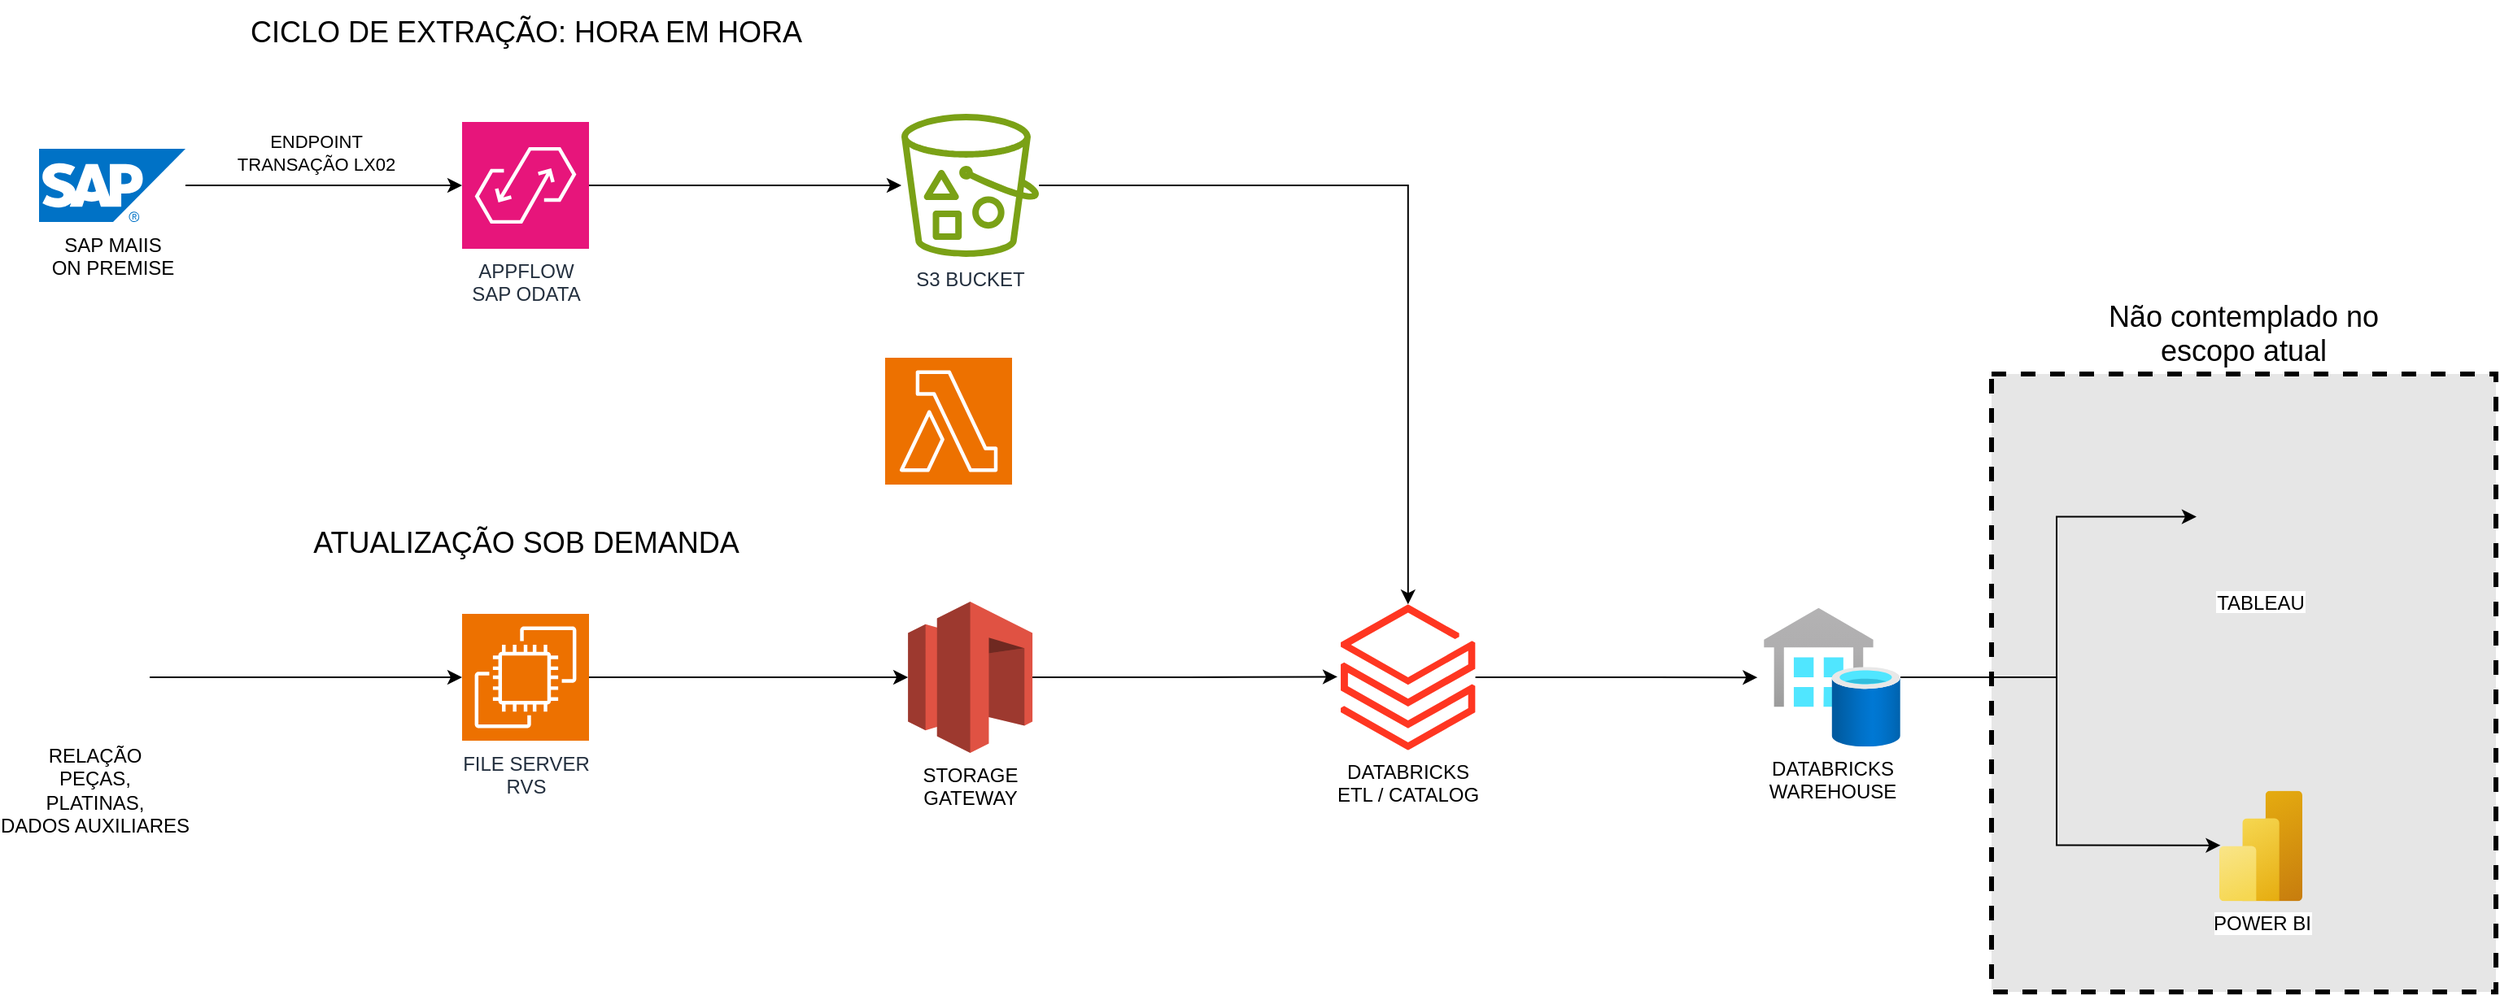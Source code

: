 <mxfile version="23.1.1" type="github" pages="4">
  <diagram name="CONECTION - ODATA" id="UidrZuAmAdqeSwWHQQSL">
    <mxGraphModel dx="1183" dy="623" grid="1" gridSize="10" guides="1" tooltips="1" connect="1" arrows="1" fold="1" page="1" pageScale="1" pageWidth="1169" pageHeight="827" math="0" shadow="0">
      <root>
        <mxCell id="0" />
        <mxCell id="1" parent="0" />
        <mxCell id="F5Ncu29IYRoZZnKg7ni3-1" value="&lt;font style=&quot;font-size: 18px;&quot;&gt;Não contemplado no &lt;br&gt;escopo atual&lt;/font&gt;" style="rounded=0;whiteSpace=wrap;html=1;dashed=1;strokeWidth=3;fillColor=#E6E6E6;labelPosition=center;verticalLabelPosition=top;align=center;verticalAlign=bottom;" vertex="1" parent="1">
          <mxGeometry x="1420" y="310" width="310" height="380" as="geometry" />
        </mxCell>
        <mxCell id="kcRMIoyiPNjC05RE6Iwy-9" style="edgeStyle=orthogonalEdgeStyle;rounded=0;orthogonalLoop=1;jettySize=auto;html=1;" parent="1" source="kcRMIoyiPNjC05RE6Iwy-1" target="kcRMIoyiPNjC05RE6Iwy-3" edge="1">
          <mxGeometry relative="1" as="geometry" />
        </mxCell>
        <mxCell id="kcRMIoyiPNjC05RE6Iwy-10" value="ENDPOINT&lt;br&gt;TRANSAÇÃO LX02" style="edgeLabel;html=1;align=center;verticalAlign=middle;resizable=0;points=[];" parent="kcRMIoyiPNjC05RE6Iwy-9" vertex="1" connectable="0">
          <mxGeometry x="0.196" relative="1" as="geometry">
            <mxPoint x="-22" y="-20" as="offset" />
          </mxGeometry>
        </mxCell>
        <mxCell id="kcRMIoyiPNjC05RE6Iwy-1" value="SAP MAIIS&lt;br&gt;ON PREMISE" style="image;sketch=0;aspect=fixed;html=1;points=[];align=center;fontSize=12;image=img/lib/mscae/SAP_HANA_on_Azure.svg;" parent="1" vertex="1">
          <mxGeometry x="220" y="171.5" width="90" height="45" as="geometry" />
        </mxCell>
        <mxCell id="kcRMIoyiPNjC05RE6Iwy-19" style="edgeStyle=orthogonalEdgeStyle;rounded=0;orthogonalLoop=1;jettySize=auto;html=1;" parent="1" source="kcRMIoyiPNjC05RE6Iwy-2" target="kcRMIoyiPNjC05RE6Iwy-18" edge="1">
          <mxGeometry relative="1" as="geometry" />
        </mxCell>
        <mxCell id="kcRMIoyiPNjC05RE6Iwy-2" value="RELAÇÃO&lt;br&gt;PEÇAS,&lt;br&gt;PLATINAS,&lt;br&gt;DADOS AUXILIARES" style="shape=image;html=1;verticalAlign=top;verticalLabelPosition=bottom;labelBackgroundColor=#ffffff;imageAspect=0;aspect=fixed;image=https://cdn3.iconfinder.com/data/icons/brands-applications/512/Excel_D-128.png" parent="1" vertex="1">
          <mxGeometry x="220" y="462.5" width="68" height="68" as="geometry" />
        </mxCell>
        <mxCell id="kcRMIoyiPNjC05RE6Iwy-11" style="edgeStyle=orthogonalEdgeStyle;rounded=0;orthogonalLoop=1;jettySize=auto;html=1;" parent="1" source="kcRMIoyiPNjC05RE6Iwy-3" target="kcRMIoyiPNjC05RE6Iwy-4" edge="1">
          <mxGeometry relative="1" as="geometry" />
        </mxCell>
        <mxCell id="kcRMIoyiPNjC05RE6Iwy-3" value="APPFLOW&lt;br&gt;SAP ODATA" style="sketch=0;points=[[0,0,0],[0.25,0,0],[0.5,0,0],[0.75,0,0],[1,0,0],[0,1,0],[0.25,1,0],[0.5,1,0],[0.75,1,0],[1,1,0],[0,0.25,0],[0,0.5,0],[0,0.75,0],[1,0.25,0],[1,0.5,0],[1,0.75,0]];outlineConnect=0;fontColor=#232F3E;fillColor=#E7157B;strokeColor=#ffffff;dashed=0;verticalLabelPosition=bottom;verticalAlign=top;align=center;html=1;fontSize=12;fontStyle=0;aspect=fixed;shape=mxgraph.aws4.resourceIcon;resIcon=mxgraph.aws4.appflow;" parent="1" vertex="1">
          <mxGeometry x="480" y="155" width="78" height="78" as="geometry" />
        </mxCell>
        <mxCell id="kcRMIoyiPNjC05RE6Iwy-4" value="S3 BUCKET" style="sketch=0;outlineConnect=0;fontColor=#232F3E;gradientColor=none;fillColor=#7AA116;strokeColor=none;dashed=0;verticalLabelPosition=bottom;verticalAlign=top;align=center;html=1;fontSize=12;fontStyle=0;aspect=fixed;pointerEvents=1;shape=mxgraph.aws4.bucket_with_objects;" parent="1" vertex="1">
          <mxGeometry x="750" y="150" width="84.62" height="88" as="geometry" />
        </mxCell>
        <mxCell id="kcRMIoyiPNjC05RE6Iwy-5" value="DATABRICKS&lt;br&gt;ETL / CATALOG" style="image;aspect=fixed;html=1;points=[];align=center;fontSize=12;image=img/lib/azure2/analytics/Azure_Databricks.svg;" parent="1" vertex="1">
          <mxGeometry x="1020" y="451.67" width="82.8" height="89.66" as="geometry" />
        </mxCell>
        <mxCell id="kcRMIoyiPNjC05RE6Iwy-27" style="edgeStyle=orthogonalEdgeStyle;rounded=0;orthogonalLoop=1;jettySize=auto;html=1;entryX=0;entryY=0.5;entryDx=0;entryDy=0;" parent="1" source="kcRMIoyiPNjC05RE6Iwy-6" target="kcRMIoyiPNjC05RE6Iwy-8" edge="1">
          <mxGeometry relative="1" as="geometry">
            <Array as="points">
              <mxPoint x="1460" y="497" />
              <mxPoint x="1460" y="398" />
            </Array>
          </mxGeometry>
        </mxCell>
        <mxCell id="kcRMIoyiPNjC05RE6Iwy-6" value="DATABRICKS&lt;br&gt;WAREHOUSE" style="image;aspect=fixed;html=1;points=[];align=center;fontSize=12;image=img/lib/azure2/databases/SQL_Data_Warehouses.svg;" parent="1" vertex="1">
          <mxGeometry x="1280" y="453.85" width="84" height="85.31" as="geometry" />
        </mxCell>
        <mxCell id="kcRMIoyiPNjC05RE6Iwy-7" value="POWER BI" style="image;aspect=fixed;html=1;points=[];align=center;fontSize=12;image=img/lib/azure2/analytics/Power_BI_Embedded.svg;" parent="1" vertex="1">
          <mxGeometry x="1560" y="566.25" width="51" height="68" as="geometry" />
        </mxCell>
        <mxCell id="kcRMIoyiPNjC05RE6Iwy-8" value="TABLEAU" style="shape=image;verticalLabelPosition=bottom;labelBackgroundColor=default;verticalAlign=top;aspect=fixed;imageAspect=0;image=https://cdn.worldvectorlogo.com/logos/tableau-software.svg;" parent="1" vertex="1">
          <mxGeometry x="1545.98" y="358.75" width="79.05" height="78" as="geometry" />
        </mxCell>
        <mxCell id="kcRMIoyiPNjC05RE6Iwy-13" value="&lt;font style=&quot;font-size: 18px;&quot;&gt;CICLO DE EXTRAÇÃO: HORA EM HORA&lt;/font&gt;" style="text;html=1;align=center;verticalAlign=middle;resizable=0;points=[];autosize=1;strokeColor=none;fillColor=none;" parent="1" vertex="1">
          <mxGeometry x="339" y="80" width="360" height="40" as="geometry" />
        </mxCell>
        <mxCell id="kcRMIoyiPNjC05RE6Iwy-15" style="edgeStyle=orthogonalEdgeStyle;rounded=0;orthogonalLoop=1;jettySize=auto;html=1;" parent="1" source="kcRMIoyiPNjC05RE6Iwy-4" target="kcRMIoyiPNjC05RE6Iwy-5" edge="1">
          <mxGeometry relative="1" as="geometry" />
        </mxCell>
        <mxCell id="kcRMIoyiPNjC05RE6Iwy-18" value="FILE SERVER&lt;br&gt;RVS" style="sketch=0;points=[[0,0,0],[0.25,0,0],[0.5,0,0],[0.75,0,0],[1,0,0],[0,1,0],[0.25,1,0],[0.5,1,0],[0.75,1,0],[1,1,0],[0,0.25,0],[0,0.5,0],[0,0.75,0],[1,0.25,0],[1,0.5,0],[1,0.75,0]];outlineConnect=0;fontColor=#232F3E;fillColor=#ED7100;strokeColor=#ffffff;dashed=0;verticalLabelPosition=bottom;verticalAlign=top;align=center;html=1;fontSize=12;fontStyle=0;aspect=fixed;shape=mxgraph.aws4.resourceIcon;resIcon=mxgraph.aws4.ec2;" parent="1" vertex="1">
          <mxGeometry x="480" y="457.5" width="78" height="78" as="geometry" />
        </mxCell>
        <mxCell id="kcRMIoyiPNjC05RE6Iwy-21" value="STORAGE&lt;br&gt;GATEWAY" style="outlineConnect=0;dashed=0;verticalLabelPosition=bottom;verticalAlign=top;align=center;html=1;shape=mxgraph.aws3.storage_gateway;fillColor=#E05243;gradientColor=none;" parent="1" vertex="1">
          <mxGeometry x="754.06" y="450" width="76.5" height="93" as="geometry" />
        </mxCell>
        <mxCell id="kcRMIoyiPNjC05RE6Iwy-22" style="edgeStyle=orthogonalEdgeStyle;rounded=0;orthogonalLoop=1;jettySize=auto;html=1;entryX=0;entryY=0.5;entryDx=0;entryDy=0;entryPerimeter=0;" parent="1" source="kcRMIoyiPNjC05RE6Iwy-18" target="kcRMIoyiPNjC05RE6Iwy-21" edge="1">
          <mxGeometry relative="1" as="geometry" />
        </mxCell>
        <mxCell id="kcRMIoyiPNjC05RE6Iwy-23" style="edgeStyle=orthogonalEdgeStyle;rounded=0;orthogonalLoop=1;jettySize=auto;html=1;entryX=-0.024;entryY=0.497;entryDx=0;entryDy=0;entryPerimeter=0;" parent="1" source="kcRMIoyiPNjC05RE6Iwy-21" target="kcRMIoyiPNjC05RE6Iwy-5" edge="1">
          <mxGeometry relative="1" as="geometry" />
        </mxCell>
        <mxCell id="kcRMIoyiPNjC05RE6Iwy-24" value="&lt;span style=&quot;font-size: 18px;&quot;&gt;ATUALIZAÇÃO SOB DEMANDA&lt;/span&gt;" style="text;html=1;align=center;verticalAlign=middle;resizable=0;points=[];autosize=1;strokeColor=none;fillColor=none;" parent="1" vertex="1">
          <mxGeometry x="374" y="394" width="290" height="40" as="geometry" />
        </mxCell>
        <mxCell id="kcRMIoyiPNjC05RE6Iwy-26" style="edgeStyle=orthogonalEdgeStyle;rounded=0;orthogonalLoop=1;jettySize=auto;html=1;entryX=-0.046;entryY=0.501;entryDx=0;entryDy=0;entryPerimeter=0;" parent="1" source="kcRMIoyiPNjC05RE6Iwy-5" target="kcRMIoyiPNjC05RE6Iwy-6" edge="1">
          <mxGeometry relative="1" as="geometry" />
        </mxCell>
        <mxCell id="kcRMIoyiPNjC05RE6Iwy-28" style="edgeStyle=orthogonalEdgeStyle;rounded=0;orthogonalLoop=1;jettySize=auto;html=1;entryX=0.014;entryY=0.494;entryDx=0;entryDy=0;entryPerimeter=0;" parent="1" source="kcRMIoyiPNjC05RE6Iwy-6" target="kcRMIoyiPNjC05RE6Iwy-7" edge="1">
          <mxGeometry relative="1" as="geometry">
            <Array as="points">
              <mxPoint x="1460" y="497" />
              <mxPoint x="1460" y="600" />
            </Array>
          </mxGeometry>
        </mxCell>
        <mxCell id="6CaCfwQ1K0hfqUPCSmio-1" value="" style="sketch=0;points=[[0,0,0],[0.25,0,0],[0.5,0,0],[0.75,0,0],[1,0,0],[0,1,0],[0.25,1,0],[0.5,1,0],[0.75,1,0],[1,1,0],[0,0.25,0],[0,0.5,0],[0,0.75,0],[1,0.25,0],[1,0.5,0],[1,0.75,0]];outlineConnect=0;fontColor=#232F3E;fillColor=#ED7100;strokeColor=#ffffff;dashed=0;verticalLabelPosition=bottom;verticalAlign=top;align=center;html=1;fontSize=12;fontStyle=0;aspect=fixed;shape=mxgraph.aws4.resourceIcon;resIcon=mxgraph.aws4.lambda;" vertex="1" parent="1">
          <mxGeometry x="740" y="300" width="78" height="78" as="geometry" />
        </mxCell>
      </root>
    </mxGraphModel>
  </diagram>
  <diagram name="CONECTION - RVS" id="KLd2XLQ2eiXw8zhladaL">
    <mxGraphModel dx="1420" dy="747" grid="1" gridSize="10" guides="1" tooltips="1" connect="1" arrows="1" fold="1" page="1" pageScale="1" pageWidth="1169" pageHeight="827" math="0" shadow="0">
      <root>
        <mxCell id="B0Wa1UnxVgJV-3vDql_I-0" />
        <mxCell id="B0Wa1UnxVgJV-3vDql_I-1" parent="B0Wa1UnxVgJV-3vDql_I-0" />
        <mxCell id="B0Wa1UnxVgJV-3vDql_I-2" value="&lt;font style=&quot;font-size: 18px;&quot;&gt;Não contemplado no &lt;br&gt;escopo atual&lt;/font&gt;" style="rounded=0;whiteSpace=wrap;html=1;dashed=1;strokeWidth=3;fillColor=#E6E6E6;labelPosition=center;verticalLabelPosition=top;align=center;verticalAlign=bottom;" parent="B0Wa1UnxVgJV-3vDql_I-1" vertex="1">
          <mxGeometry x="1225.94" y="199.5" width="310" height="380" as="geometry" />
        </mxCell>
        <mxCell id="Zg9MgK8GXqTkuD5mNvaN-8" style="edgeStyle=orthogonalEdgeStyle;rounded=0;orthogonalLoop=1;jettySize=auto;html=1;" parent="B0Wa1UnxVgJV-3vDql_I-1" source="B0Wa1UnxVgJV-3vDql_I-5" target="B0Wa1UnxVgJV-3vDql_I-18" edge="1">
          <mxGeometry relative="1" as="geometry" />
        </mxCell>
        <mxCell id="Zg9MgK8GXqTkuD5mNvaN-10" value="CICLO DE EXTRAÇÃO: &lt;br&gt;HORA EM HORA" style="edgeLabel;html=1;align=center;verticalAlign=middle;resizable=0;points=[];" parent="Zg9MgK8GXqTkuD5mNvaN-8" vertex="1" connectable="0">
          <mxGeometry x="-0.549" y="1" relative="1" as="geometry">
            <mxPoint x="23" y="-22" as="offset" />
          </mxGeometry>
        </mxCell>
        <mxCell id="B0Wa1UnxVgJV-3vDql_I-5" value="SAP MAIIS&lt;br&gt;ON PREMISE" style="image;sketch=0;aspect=fixed;html=1;points=[];align=center;fontSize=12;image=img/lib/mscae/SAP_HANA_on_Azure.svg;" parent="B0Wa1UnxVgJV-3vDql_I-1" vertex="1">
          <mxGeometry x="240" y="170" width="90" height="45" as="geometry" />
        </mxCell>
        <mxCell id="B0Wa1UnxVgJV-3vDql_I-7" value="RELAÇÃO&lt;br&gt;PEÇAS,&lt;br&gt;PLATINAS,&lt;br&gt;DADOS AUXILIARES" style="shape=image;html=1;verticalAlign=top;verticalLabelPosition=bottom;labelBackgroundColor=#ffffff;imageAspect=0;aspect=fixed;image=https://cdn3.iconfinder.com/data/icons/brands-applications/512/Excel_D-128.png" parent="B0Wa1UnxVgJV-3vDql_I-1" vertex="1">
          <mxGeometry x="240" y="352.5" width="68" height="68" as="geometry" />
        </mxCell>
        <mxCell id="B0Wa1UnxVgJV-3vDql_I-11" value="DATABRICKS&lt;br&gt;ETL / CATALOG" style="image;aspect=fixed;html=1;points=[];align=center;fontSize=12;image=img/lib/azure2/analytics/Azure_Databricks.svg;" parent="B0Wa1UnxVgJV-3vDql_I-1" vertex="1">
          <mxGeometry x="895.94" y="341.17" width="82.8" height="89.66" as="geometry" />
        </mxCell>
        <mxCell id="B0Wa1UnxVgJV-3vDql_I-12" style="edgeStyle=orthogonalEdgeStyle;rounded=0;orthogonalLoop=1;jettySize=auto;html=1;entryX=0;entryY=0.5;entryDx=0;entryDy=0;" parent="B0Wa1UnxVgJV-3vDql_I-1" source="B0Wa1UnxVgJV-3vDql_I-13" target="B0Wa1UnxVgJV-3vDql_I-15" edge="1">
          <mxGeometry relative="1" as="geometry">
            <Array as="points">
              <mxPoint x="1265.94" y="386.5" />
              <mxPoint x="1265.94" y="287.5" />
            </Array>
          </mxGeometry>
        </mxCell>
        <mxCell id="B0Wa1UnxVgJV-3vDql_I-13" value="DATABRICKS&lt;br&gt;WAREHOUSE" style="image;aspect=fixed;html=1;points=[];align=center;fontSize=12;image=img/lib/azure2/databases/SQL_Data_Warehouses.svg;" parent="B0Wa1UnxVgJV-3vDql_I-1" vertex="1">
          <mxGeometry x="1085.94" y="343.35" width="84" height="85.31" as="geometry" />
        </mxCell>
        <mxCell id="B0Wa1UnxVgJV-3vDql_I-14" value="POWER BI" style="image;aspect=fixed;html=1;points=[];align=center;fontSize=12;image=img/lib/azure2/analytics/Power_BI_Embedded.svg;" parent="B0Wa1UnxVgJV-3vDql_I-1" vertex="1">
          <mxGeometry x="1365.94" y="455.75" width="51" height="68" as="geometry" />
        </mxCell>
        <mxCell id="B0Wa1UnxVgJV-3vDql_I-15" value="TABLEAU" style="shape=image;verticalLabelPosition=bottom;labelBackgroundColor=default;verticalAlign=top;aspect=fixed;imageAspect=0;image=https://cdn.worldvectorlogo.com/logos/tableau-software.svg;" parent="B0Wa1UnxVgJV-3vDql_I-1" vertex="1">
          <mxGeometry x="1351.92" y="248.25" width="79.05" height="78" as="geometry" />
        </mxCell>
        <mxCell id="B0Wa1UnxVgJV-3vDql_I-18" value="FILE SERVER&lt;br&gt;RVS" style="sketch=0;points=[[0,0,0],[0.25,0,0],[0.5,0,0],[0.75,0,0],[1,0,0],[0,1,0],[0.25,1,0],[0.5,1,0],[0.75,1,0],[1,1,0],[0,0.25,0],[0,0.5,0],[0,0.75,0],[1,0.25,0],[1,0.5,0],[1,0.75,0]];outlineConnect=0;fontColor=#232F3E;fillColor=#ED7100;strokeColor=#ffffff;dashed=0;verticalLabelPosition=bottom;verticalAlign=top;align=center;html=1;fontSize=12;fontStyle=0;aspect=fixed;shape=mxgraph.aws4.resourceIcon;resIcon=mxgraph.aws4.ec2;" parent="B0Wa1UnxVgJV-3vDql_I-1" vertex="1">
          <mxGeometry x="500" y="347" width="78" height="78" as="geometry" />
        </mxCell>
        <mxCell id="B0Wa1UnxVgJV-3vDql_I-19" value="STORAGE&lt;br&gt;GATEWAY" style="outlineConnect=0;dashed=0;verticalLabelPosition=bottom;verticalAlign=top;align=center;html=1;shape=mxgraph.aws3.storage_gateway;fillColor=#E05243;gradientColor=none;" parent="B0Wa1UnxVgJV-3vDql_I-1" vertex="1">
          <mxGeometry x="700" y="339.5" width="76.5" height="93" as="geometry" />
        </mxCell>
        <mxCell id="B0Wa1UnxVgJV-3vDql_I-20" style="edgeStyle=orthogonalEdgeStyle;rounded=0;orthogonalLoop=1;jettySize=auto;html=1;entryX=0;entryY=0.5;entryDx=0;entryDy=0;entryPerimeter=0;" parent="B0Wa1UnxVgJV-3vDql_I-1" source="B0Wa1UnxVgJV-3vDql_I-18" target="B0Wa1UnxVgJV-3vDql_I-19" edge="1">
          <mxGeometry relative="1" as="geometry" />
        </mxCell>
        <mxCell id="B0Wa1UnxVgJV-3vDql_I-21" style="edgeStyle=orthogonalEdgeStyle;rounded=0;orthogonalLoop=1;jettySize=auto;html=1;entryX=-0.024;entryY=0.497;entryDx=0;entryDy=0;entryPerimeter=0;" parent="B0Wa1UnxVgJV-3vDql_I-1" source="B0Wa1UnxVgJV-3vDql_I-19" target="B0Wa1UnxVgJV-3vDql_I-11" edge="1">
          <mxGeometry relative="1" as="geometry" />
        </mxCell>
        <mxCell id="B0Wa1UnxVgJV-3vDql_I-23" style="edgeStyle=orthogonalEdgeStyle;rounded=0;orthogonalLoop=1;jettySize=auto;html=1;entryX=-0.046;entryY=0.501;entryDx=0;entryDy=0;entryPerimeter=0;" parent="B0Wa1UnxVgJV-3vDql_I-1" source="B0Wa1UnxVgJV-3vDql_I-11" target="B0Wa1UnxVgJV-3vDql_I-13" edge="1">
          <mxGeometry relative="1" as="geometry" />
        </mxCell>
        <mxCell id="B0Wa1UnxVgJV-3vDql_I-24" style="edgeStyle=orthogonalEdgeStyle;rounded=0;orthogonalLoop=1;jettySize=auto;html=1;entryX=0.014;entryY=0.494;entryDx=0;entryDy=0;entryPerimeter=0;" parent="B0Wa1UnxVgJV-3vDql_I-1" source="B0Wa1UnxVgJV-3vDql_I-13" target="B0Wa1UnxVgJV-3vDql_I-14" edge="1">
          <mxGeometry relative="1" as="geometry">
            <Array as="points">
              <mxPoint x="1265.94" y="386.5" />
              <mxPoint x="1265.94" y="489.5" />
            </Array>
          </mxGeometry>
        </mxCell>
        <mxCell id="Zg9MgK8GXqTkuD5mNvaN-9" style="edgeStyle=orthogonalEdgeStyle;rounded=0;orthogonalLoop=1;jettySize=auto;html=1;entryX=0;entryY=0.5;entryDx=0;entryDy=0;entryPerimeter=0;" parent="B0Wa1UnxVgJV-3vDql_I-1" source="B0Wa1UnxVgJV-3vDql_I-7" target="B0Wa1UnxVgJV-3vDql_I-18" edge="1">
          <mxGeometry relative="1" as="geometry" />
        </mxCell>
        <mxCell id="Zg9MgK8GXqTkuD5mNvaN-11" value="ATUALIZAÇÃO &lt;br&gt;SOB DEMANDA" style="edgeLabel;html=1;align=center;verticalAlign=middle;resizable=0;points=[];" parent="Zg9MgK8GXqTkuD5mNvaN-9" vertex="1" connectable="0">
          <mxGeometry x="-0.131" y="2" relative="1" as="geometry">
            <mxPoint y="-15" as="offset" />
          </mxGeometry>
        </mxCell>
      </root>
    </mxGraphModel>
  </diagram>
  <diagram name="CONECTION - DMS" id="KXR6r7bN_u7B6J1EJAxB">
    <mxGraphModel dx="1420" dy="747" grid="1" gridSize="10" guides="1" tooltips="1" connect="1" arrows="1" fold="1" page="1" pageScale="1" pageWidth="1169" pageHeight="827" math="0" shadow="0">
      <root>
        <mxCell id="4iis-LWFud_l5uTC5Qi4-0" />
        <mxCell id="4iis-LWFud_l5uTC5Qi4-1" parent="4iis-LWFud_l5uTC5Qi4-0" />
        <mxCell id="okrz7kgm5_R2m0K5VGPt-0" value="&lt;font style=&quot;font-size: 18px;&quot;&gt;Não contemplado no &lt;br&gt;escopo atual&lt;/font&gt;" style="rounded=0;whiteSpace=wrap;html=1;dashed=1;strokeWidth=3;fillColor=#E6E6E6;labelPosition=center;verticalLabelPosition=top;align=center;verticalAlign=bottom;" vertex="1" parent="4iis-LWFud_l5uTC5Qi4-1">
          <mxGeometry x="1420" y="310" width="310" height="380" as="geometry" />
        </mxCell>
        <mxCell id="4iis-LWFud_l5uTC5Qi4-2" style="edgeStyle=orthogonalEdgeStyle;rounded=0;orthogonalLoop=1;jettySize=auto;html=1;entryX=0;entryY=0.5;entryDx=0;entryDy=0;" parent="4iis-LWFud_l5uTC5Qi4-1" source="4iis-LWFud_l5uTC5Qi4-4" target="4iis-LWFud_l5uTC5Qi4-18" edge="1">
          <mxGeometry relative="1" as="geometry">
            <mxPoint x="460" y="210" as="targetPoint" />
          </mxGeometry>
        </mxCell>
        <mxCell id="4iis-LWFud_l5uTC5Qi4-3" value="EXTRAÇÃO DIRETO DO &lt;br&gt;BANCO" style="edgeLabel;html=1;align=center;verticalAlign=middle;resizable=0;points=[];" parent="4iis-LWFud_l5uTC5Qi4-2" vertex="1" connectable="0">
          <mxGeometry x="0.196" relative="1" as="geometry">
            <mxPoint x="-22" y="-20" as="offset" />
          </mxGeometry>
        </mxCell>
        <mxCell id="4iis-LWFud_l5uTC5Qi4-4" value="SAP MAIIS&lt;br&gt;ON PREMISE" style="image;sketch=0;aspect=fixed;html=1;points=[];align=center;fontSize=12;image=img/lib/mscae/SAP_HANA_on_Azure.svg;" parent="4iis-LWFud_l5uTC5Qi4-1" vertex="1">
          <mxGeometry x="220" y="171.5" width="90" height="45" as="geometry" />
        </mxCell>
        <mxCell id="4iis-LWFud_l5uTC5Qi4-5" style="edgeStyle=orthogonalEdgeStyle;rounded=0;orthogonalLoop=1;jettySize=auto;html=1;" parent="4iis-LWFud_l5uTC5Qi4-1" source="4iis-LWFud_l5uTC5Qi4-6" target="4iis-LWFud_l5uTC5Qi4-17" edge="1">
          <mxGeometry relative="1" as="geometry" />
        </mxCell>
        <mxCell id="4iis-LWFud_l5uTC5Qi4-6" value="RELAÇÃO&lt;br style=&quot;border-color: var(--border-color);&quot;&gt;PEÇAS,&lt;br style=&quot;border-color: var(--border-color);&quot;&gt;PLATINAS,&lt;br style=&quot;border-color: var(--border-color);&quot;&gt;DADOS AUXILIARES" style="shape=image;html=1;verticalAlign=top;verticalLabelPosition=bottom;labelBackgroundColor=#ffffff;imageAspect=0;aspect=fixed;image=https://cdn3.iconfinder.com/data/icons/brands-applications/512/Excel_D-128.png" parent="4iis-LWFud_l5uTC5Qi4-1" vertex="1">
          <mxGeometry x="220" y="462.5" width="68" height="68" as="geometry" />
        </mxCell>
        <mxCell id="4iis-LWFud_l5uTC5Qi4-9" value="S3 BUCKET" style="sketch=0;outlineConnect=0;fontColor=#232F3E;gradientColor=none;fillColor=#7AA116;strokeColor=none;dashed=0;verticalLabelPosition=bottom;verticalAlign=top;align=center;html=1;fontSize=12;fontStyle=0;aspect=fixed;pointerEvents=1;shape=mxgraph.aws4.bucket_with_objects;" parent="4iis-LWFud_l5uTC5Qi4-1" vertex="1">
          <mxGeometry x="750" y="150" width="84.62" height="88" as="geometry" />
        </mxCell>
        <mxCell id="4iis-LWFud_l5uTC5Qi4-10" value="DATABRICKS&lt;br&gt;ETL / CATALOG" style="image;aspect=fixed;html=1;points=[];align=center;fontSize=12;image=img/lib/azure2/analytics/Azure_Databricks.svg;" parent="4iis-LWFud_l5uTC5Qi4-1" vertex="1">
          <mxGeometry x="1020" y="451.67" width="82.8" height="89.66" as="geometry" />
        </mxCell>
        <mxCell id="4iis-LWFud_l5uTC5Qi4-11" style="edgeStyle=orthogonalEdgeStyle;rounded=0;orthogonalLoop=1;jettySize=auto;html=1;entryX=0;entryY=0.5;entryDx=0;entryDy=0;" parent="4iis-LWFud_l5uTC5Qi4-1" source="4iis-LWFud_l5uTC5Qi4-12" target="4iis-LWFud_l5uTC5Qi4-14" edge="1">
          <mxGeometry relative="1" as="geometry">
            <Array as="points">
              <mxPoint x="1460" y="497" />
              <mxPoint x="1460" y="398" />
            </Array>
          </mxGeometry>
        </mxCell>
        <mxCell id="4iis-LWFud_l5uTC5Qi4-12" value="DATABRICKS&lt;br&gt;WAREHOUSE" style="image;aspect=fixed;html=1;points=[];align=center;fontSize=12;image=img/lib/azure2/databases/SQL_Data_Warehouses.svg;" parent="4iis-LWFud_l5uTC5Qi4-1" vertex="1">
          <mxGeometry x="1280" y="453.85" width="84" height="85.31" as="geometry" />
        </mxCell>
        <mxCell id="4iis-LWFud_l5uTC5Qi4-13" value="POWER BI" style="image;aspect=fixed;html=1;points=[];align=center;fontSize=12;image=img/lib/azure2/analytics/Power_BI_Embedded.svg;" parent="4iis-LWFud_l5uTC5Qi4-1" vertex="1">
          <mxGeometry x="1560" y="566.25" width="51" height="68" as="geometry" />
        </mxCell>
        <mxCell id="4iis-LWFud_l5uTC5Qi4-14" value="TABLEAU" style="shape=image;verticalLabelPosition=bottom;labelBackgroundColor=default;verticalAlign=top;aspect=fixed;imageAspect=0;image=https://cdn.worldvectorlogo.com/logos/tableau-software.svg;" parent="4iis-LWFud_l5uTC5Qi4-1" vertex="1">
          <mxGeometry x="1545.98" y="358.75" width="79.05" height="78" as="geometry" />
        </mxCell>
        <mxCell id="4iis-LWFud_l5uTC5Qi4-15" value="&lt;font style=&quot;font-size: 18px;&quot;&gt;CICLO DE EXTRAÇÃO: HORA EM HORA&lt;/font&gt;" style="text;html=1;align=center;verticalAlign=middle;resizable=0;points=[];autosize=1;strokeColor=none;fillColor=none;" parent="4iis-LWFud_l5uTC5Qi4-1" vertex="1">
          <mxGeometry x="339" y="80" width="360" height="40" as="geometry" />
        </mxCell>
        <mxCell id="4iis-LWFud_l5uTC5Qi4-16" style="edgeStyle=orthogonalEdgeStyle;rounded=0;orthogonalLoop=1;jettySize=auto;html=1;" parent="4iis-LWFud_l5uTC5Qi4-1" source="4iis-LWFud_l5uTC5Qi4-9" target="4iis-LWFud_l5uTC5Qi4-10" edge="1">
          <mxGeometry relative="1" as="geometry" />
        </mxCell>
        <mxCell id="4iis-LWFud_l5uTC5Qi4-17" value="FILE SERVER&lt;br&gt;RVS" style="sketch=0;points=[[0,0,0],[0.25,0,0],[0.5,0,0],[0.75,0,0],[1,0,0],[0,1,0],[0.25,1,0],[0.5,1,0],[0.75,1,0],[1,1,0],[0,0.25,0],[0,0.5,0],[0,0.75,0],[1,0.25,0],[1,0.5,0],[1,0.75,0]];outlineConnect=0;fontColor=#232F3E;fillColor=#ED7100;strokeColor=#ffffff;dashed=0;verticalLabelPosition=bottom;verticalAlign=top;align=center;html=1;fontSize=12;fontStyle=0;aspect=fixed;shape=mxgraph.aws4.resourceIcon;resIcon=mxgraph.aws4.ec2;" parent="4iis-LWFud_l5uTC5Qi4-1" vertex="1">
          <mxGeometry x="480" y="457.5" width="78" height="78" as="geometry" />
        </mxCell>
        <mxCell id="usNrDQFJyMOGgjByg3X0-0" style="edgeStyle=orthogonalEdgeStyle;rounded=0;orthogonalLoop=1;jettySize=auto;html=1;" parent="4iis-LWFud_l5uTC5Qi4-1" source="4iis-LWFud_l5uTC5Qi4-18" target="4iis-LWFud_l5uTC5Qi4-9" edge="1">
          <mxGeometry relative="1" as="geometry" />
        </mxCell>
        <mxCell id="4iis-LWFud_l5uTC5Qi4-18" value="AWS&#xa;DATA MIGRATION&#xa;SERVICE" style="shape=image;verticalLabelPosition=bottom;labelBackgroundColor=default;verticalAlign=top;aspect=fixed;imageAspect=0;image=https://webfor.com.br/wp-content/uploads/2020/05/AWS-DMS-1.png;" parent="4iis-LWFud_l5uTC5Qi4-1" vertex="1">
          <mxGeometry x="480" y="152" width="83.5" height="83.5" as="geometry" />
        </mxCell>
        <mxCell id="4iis-LWFud_l5uTC5Qi4-19" value="STORAGE&lt;br&gt;GATEWAY" style="outlineConnect=0;dashed=0;verticalLabelPosition=bottom;verticalAlign=top;align=center;html=1;shape=mxgraph.aws3.storage_gateway;fillColor=#E05243;gradientColor=none;" parent="4iis-LWFud_l5uTC5Qi4-1" vertex="1">
          <mxGeometry x="754.06" y="450" width="76.5" height="93" as="geometry" />
        </mxCell>
        <mxCell id="4iis-LWFud_l5uTC5Qi4-20" style="edgeStyle=orthogonalEdgeStyle;rounded=0;orthogonalLoop=1;jettySize=auto;html=1;entryX=0;entryY=0.5;entryDx=0;entryDy=0;entryPerimeter=0;" parent="4iis-LWFud_l5uTC5Qi4-1" source="4iis-LWFud_l5uTC5Qi4-17" target="4iis-LWFud_l5uTC5Qi4-19" edge="1">
          <mxGeometry relative="1" as="geometry" />
        </mxCell>
        <mxCell id="4iis-LWFud_l5uTC5Qi4-21" style="edgeStyle=orthogonalEdgeStyle;rounded=0;orthogonalLoop=1;jettySize=auto;html=1;entryX=-0.024;entryY=0.497;entryDx=0;entryDy=0;entryPerimeter=0;" parent="4iis-LWFud_l5uTC5Qi4-1" source="4iis-LWFud_l5uTC5Qi4-19" target="4iis-LWFud_l5uTC5Qi4-10" edge="1">
          <mxGeometry relative="1" as="geometry" />
        </mxCell>
        <mxCell id="4iis-LWFud_l5uTC5Qi4-22" value="&lt;span style=&quot;font-size: 18px;&quot;&gt;ATUALIZAÇÃO SOB DEMANDA&lt;/span&gt;" style="text;html=1;align=center;verticalAlign=middle;resizable=0;points=[];autosize=1;strokeColor=none;fillColor=none;" parent="4iis-LWFud_l5uTC5Qi4-1" vertex="1">
          <mxGeometry x="374" y="394" width="290" height="40" as="geometry" />
        </mxCell>
        <mxCell id="4iis-LWFud_l5uTC5Qi4-23" style="edgeStyle=orthogonalEdgeStyle;rounded=0;orthogonalLoop=1;jettySize=auto;html=1;entryX=-0.046;entryY=0.501;entryDx=0;entryDy=0;entryPerimeter=0;" parent="4iis-LWFud_l5uTC5Qi4-1" source="4iis-LWFud_l5uTC5Qi4-10" target="4iis-LWFud_l5uTC5Qi4-12" edge="1">
          <mxGeometry relative="1" as="geometry" />
        </mxCell>
        <mxCell id="4iis-LWFud_l5uTC5Qi4-24" style="edgeStyle=orthogonalEdgeStyle;rounded=0;orthogonalLoop=1;jettySize=auto;html=1;entryX=0.014;entryY=0.494;entryDx=0;entryDy=0;entryPerimeter=0;" parent="4iis-LWFud_l5uTC5Qi4-1" source="4iis-LWFud_l5uTC5Qi4-12" target="4iis-LWFud_l5uTC5Qi4-13" edge="1">
          <mxGeometry relative="1" as="geometry">
            <Array as="points">
              <mxPoint x="1460" y="497" />
              <mxPoint x="1460" y="600" />
            </Array>
          </mxGeometry>
        </mxCell>
      </root>
    </mxGraphModel>
  </diagram>
  <diagram id="oZEe9xS3JwBMhsePpnZ1" name="Página-3">
    <mxGraphModel dx="1660" dy="747" grid="1" gridSize="10" guides="1" tooltips="1" connect="1" arrows="1" fold="1" page="1" pageScale="1" pageWidth="1169" pageHeight="827" math="0" shadow="0">
      <root>
        <mxCell id="0" />
        <mxCell id="1" parent="0" />
      </root>
    </mxGraphModel>
  </diagram>
</mxfile>
